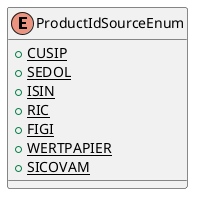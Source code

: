 @startuml

    enum ProductIdSourceEnum [[ProductIdSourceEnum.html]] {
        {static} +CUSIP
        {static} +SEDOL
        {static} +ISIN
        {static} +RIC
        {static} +FIGI
        {static} +WERTPAPIER
        {static} +SICOVAM
    }

@enduml
